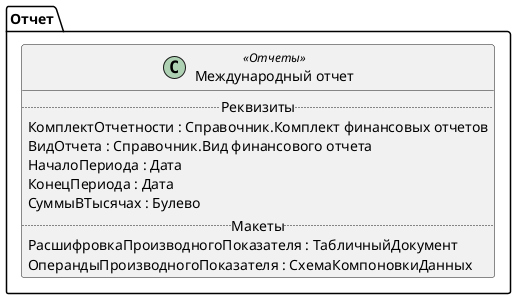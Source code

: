 ﻿@startuml МеждународныйОтчет
'!include templates.wsd
'..\include templates.wsd
class Отчет.МеждународныйОтчет as "Международный отчет" <<Отчеты>>
{
..Реквизиты..
КомплектОтчетности : Справочник.Комплект финансовых отчетов
ВидОтчета : Справочник.Вид финансового отчета
НачалоПериода : Дата
КонецПериода : Дата
СуммыВТысячах : Булево
..Макеты..
РасшифровкаПроизводногоПоказателя : ТабличныйДокумент
ОперандыПроизводногоПоказателя : СхемаКомпоновкиДанных
}
@enduml
